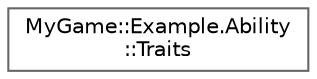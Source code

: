 digraph "Graphical Class Hierarchy"
{
 // LATEX_PDF_SIZE
  bgcolor="transparent";
  edge [fontname=Helvetica,fontsize=10,labelfontname=Helvetica,labelfontsize=10];
  node [fontname=Helvetica,fontsize=10,shape=box,height=0.2,width=0.4];
  rankdir="LR";
  Node0 [id="Node000000",label="MyGame::Example.Ability\l::Traits",height=0.2,width=0.4,color="grey40", fillcolor="white", style="filled",URL="$structMyGame_1_1Example_1_1Ability_1_1Traits.html",tooltip=" "];
}
